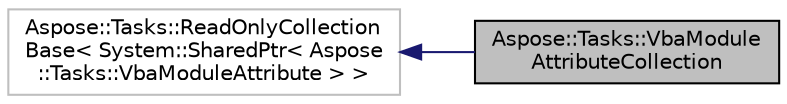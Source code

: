 digraph "Aspose::Tasks::VbaModuleAttributeCollection"
{
 // LATEX_PDF_SIZE
  edge [fontname="Helvetica",fontsize="10",labelfontname="Helvetica",labelfontsize="10"];
  node [fontname="Helvetica",fontsize="10",shape=record];
  rankdir="LR";
  Node1 [label="Aspose::Tasks::VbaModule\lAttributeCollection",height=0.2,width=0.4,color="black", fillcolor="grey75", style="filled", fontcolor="black",tooltip="Represents a collection of VbaModuleAttribute objects."];
  Node2 -> Node1 [dir="back",color="midnightblue",fontsize="10",style="solid",fontname="Helvetica"];
  Node2 [label="Aspose::Tasks::ReadOnlyCollection\lBase\< System::SharedPtr\< Aspose\l::Tasks::VbaModuleAttribute \> \>",height=0.2,width=0.4,color="grey75", fillcolor="white", style="filled",tooltip=" "];
}
